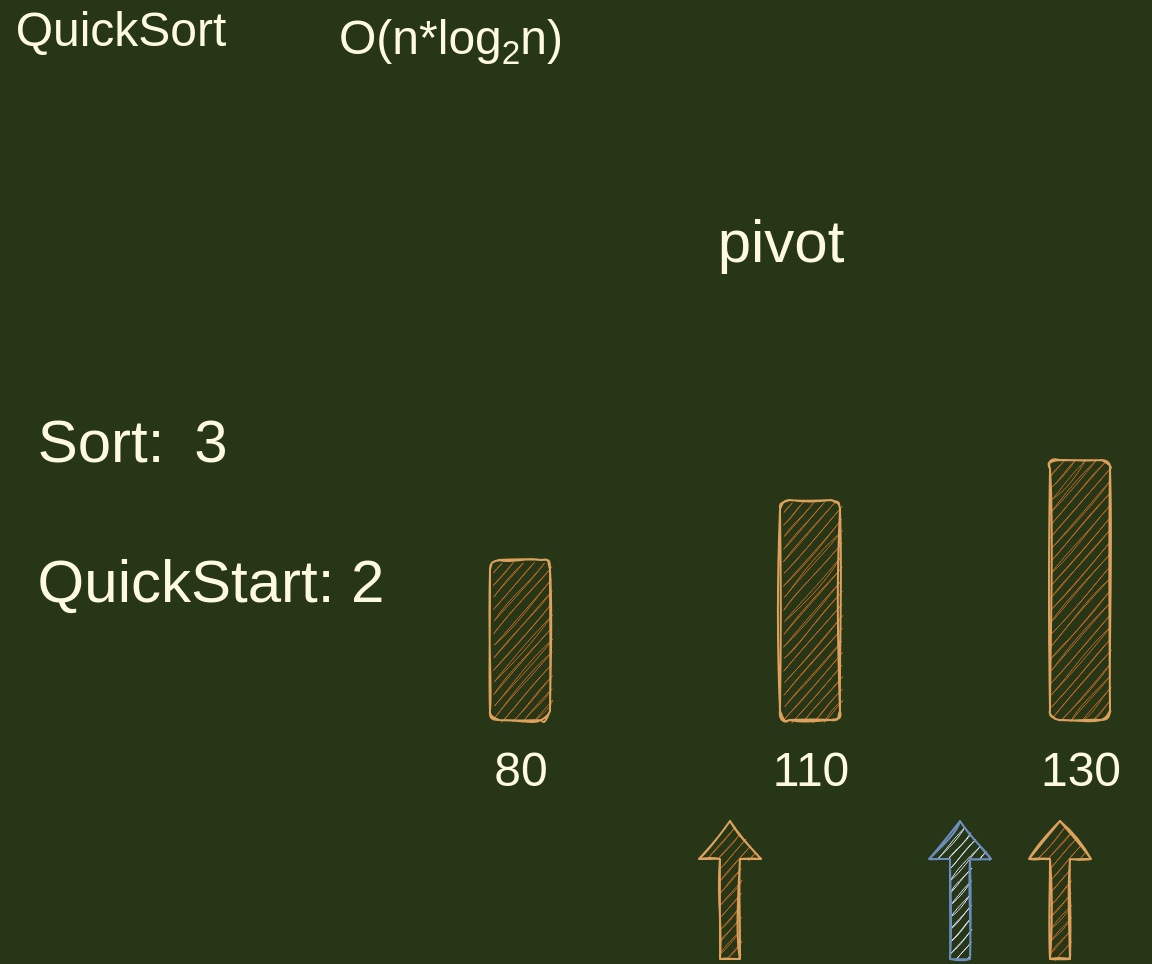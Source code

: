 <mxfile version="13.6.2" type="github">
  <diagram id="ys-8JA_MavykiiAM7goH" name="Page-1">
    <mxGraphModel dx="1012" dy="782" grid="1" gridSize="10" guides="1" tooltips="1" connect="1" arrows="1" fold="1" page="1" pageScale="1" pageWidth="827" pageHeight="1169" background="#283618" math="0" shadow="0">
      <root>
        <mxCell id="0" />
        <mxCell id="1" parent="0" />
        <mxCell id="V9lObsZVP-PekihiyVQg-1" value="QuickSort" style="text;html=1;align=center;verticalAlign=middle;resizable=0;points=[];autosize=1;fontSize=24;fontColor=#FEFAE0;sketch=1;rounded=1;" vertex="1" parent="1">
          <mxGeometry width="120" height="30" as="geometry" />
        </mxCell>
        <mxCell id="V9lObsZVP-PekihiyVQg-2" value="O(n*log&lt;span style=&quot;font-size: 20px&quot;&gt;&lt;sub&gt;2&lt;/sub&gt;&lt;/span&gt;n)" style="text;html=1;align=center;verticalAlign=middle;resizable=0;points=[];autosize=1;fontSize=24;fontColor=#FEFAE0;sketch=1;rounded=1;" vertex="1" parent="1">
          <mxGeometry x="160" width="130" height="40" as="geometry" />
        </mxCell>
        <mxCell id="V9lObsZVP-PekihiyVQg-23" value="" style="group" vertex="1" connectable="0" parent="1">
          <mxGeometry x="510" y="230" width="65" height="170" as="geometry" />
        </mxCell>
        <mxCell id="V9lObsZVP-PekihiyVQg-18" value="" style="html=1;points=[];perimeter=orthogonalPerimeter;fontSize=24;fillColor=#BC6C25;strokeColor=#DDA15E;fontColor=#FEFAE0;sketch=1;rounded=1;container=1;" vertex="1" parent="V9lObsZVP-PekihiyVQg-23">
          <mxGeometry x="15" width="30" height="130" as="geometry">
            <mxRectangle x="15" width="50" height="40" as="alternateBounds" />
          </mxGeometry>
        </mxCell>
        <mxCell id="V9lObsZVP-PekihiyVQg-21" value="130" style="text;html=1;align=center;verticalAlign=middle;resizable=0;points=[];autosize=1;fontSize=24;fontColor=#FEFAE0;sketch=1;rounded=1;" vertex="1" parent="V9lObsZVP-PekihiyVQg-23">
          <mxGeometry y="140" width="60" height="30" as="geometry" />
        </mxCell>
        <mxCell id="V9lObsZVP-PekihiyVQg-24" value="" style="group" vertex="1" connectable="0" parent="1">
          <mxGeometry x="380" y="250" width="50" height="150" as="geometry" />
        </mxCell>
        <mxCell id="V9lObsZVP-PekihiyVQg-17" value="" style="html=1;points=[];perimeter=orthogonalPerimeter;fontSize=24;fillColor=#BC6C25;strokeColor=#DDA15E;fontColor=#FEFAE0;sketch=1;rounded=1;" vertex="1" parent="V9lObsZVP-PekihiyVQg-24">
          <mxGeometry x="10" width="30" height="110" as="geometry" />
        </mxCell>
        <mxCell id="V9lObsZVP-PekihiyVQg-19" value="110" style="text;html=1;align=center;verticalAlign=middle;resizable=0;points=[];autosize=1;fontSize=24;fontColor=#FEFAE0;sketch=1;rounded=1;" vertex="1" parent="V9lObsZVP-PekihiyVQg-24">
          <mxGeometry y="120" width="50" height="30" as="geometry" />
        </mxCell>
        <mxCell id="V9lObsZVP-PekihiyVQg-25" value="" style="group" vertex="1" connectable="0" parent="1">
          <mxGeometry x="240" y="280" width="40" height="120" as="geometry" />
        </mxCell>
        <mxCell id="V9lObsZVP-PekihiyVQg-16" value="" style="html=1;points=[];perimeter=orthogonalPerimeter;fontSize=24;fillColor=#BC6C25;strokeColor=#DDA15E;fontColor=#FEFAE0;sketch=1;rounded=1;" vertex="1" parent="V9lObsZVP-PekihiyVQg-25">
          <mxGeometry x="5" width="30" height="80" as="geometry" />
        </mxCell>
        <mxCell id="V9lObsZVP-PekihiyVQg-22" value="80" style="text;html=1;align=center;verticalAlign=middle;resizable=0;points=[];autosize=1;fontSize=24;fontColor=#FEFAE0;sketch=1;rounded=1;" vertex="1" parent="V9lObsZVP-PekihiyVQg-25">
          <mxGeometry y="90" width="40" height="30" as="geometry" />
        </mxCell>
        <mxCell id="V9lObsZVP-PekihiyVQg-26" value="3" style="text;html=1;align=center;verticalAlign=middle;resizable=0;points=[];autosize=1;fontColor=#FEFAE0;fontSize=30;" vertex="1" parent="1">
          <mxGeometry x="90" y="200" width="30" height="40" as="geometry" />
        </mxCell>
        <mxCell id="V9lObsZVP-PekihiyVQg-27" value="Sort:" style="text;html=1;align=center;verticalAlign=middle;resizable=0;points=[];autosize=1;fontSize=30;fontColor=#FEFAE0;" vertex="1" parent="1">
          <mxGeometry x="10" y="200" width="80" height="40" as="geometry" />
        </mxCell>
        <mxCell id="V9lObsZVP-PekihiyVQg-28" value="QuickStart: 2" style="text;html=1;align=center;verticalAlign=middle;resizable=0;points=[];autosize=1;fontSize=30;fontColor=#FEFAE0;" vertex="1" parent="1">
          <mxGeometry x="10" y="270" width="190" height="40" as="geometry" />
        </mxCell>
        <mxCell id="V9lObsZVP-PekihiyVQg-29" value="pivot" style="text;html=1;align=center;verticalAlign=middle;resizable=0;points=[];autosize=1;fontSize=30;fontColor=#FEFAE0;" vertex="1" parent="1">
          <mxGeometry x="350" y="100" width="80" height="40" as="geometry" />
        </mxCell>
        <mxCell id="V9lObsZVP-PekihiyVQg-30" value="" style="shape=flexArrow;endArrow=classic;html=1;strokeColor=#DDA15E;fillColor=#BC6C25;fontSize=30;fontColor=#FEFAE0;sketch=1;" edge="1" parent="1">
          <mxGeometry width="50" height="50" relative="1" as="geometry">
            <mxPoint x="365" y="480" as="sourcePoint" />
            <mxPoint x="365" y="410" as="targetPoint" />
          </mxGeometry>
        </mxCell>
        <mxCell id="V9lObsZVP-PekihiyVQg-31" value="" style="shape=flexArrow;endArrow=classic;html=1;strokeColor=#DDA15E;fillColor=#BC6C25;fontSize=30;fontColor=#FEFAE0;sketch=1;" edge="1" parent="1">
          <mxGeometry width="50" height="50" relative="1" as="geometry">
            <mxPoint x="530" y="480" as="sourcePoint" />
            <mxPoint x="530" y="410" as="targetPoint" />
          </mxGeometry>
        </mxCell>
        <mxCell id="V9lObsZVP-PekihiyVQg-32" value="" style="shape=flexArrow;endArrow=classic;html=1;strokeColor=#6c8ebf;fillColor=#dae8fc;fontSize=30;fontColor=#FEFAE0;sketch=1;" edge="1" parent="1">
          <mxGeometry width="50" height="50" relative="1" as="geometry">
            <mxPoint x="480" y="480" as="sourcePoint" />
            <mxPoint x="480" y="410" as="targetPoint" />
          </mxGeometry>
        </mxCell>
      </root>
    </mxGraphModel>
  </diagram>
</mxfile>
